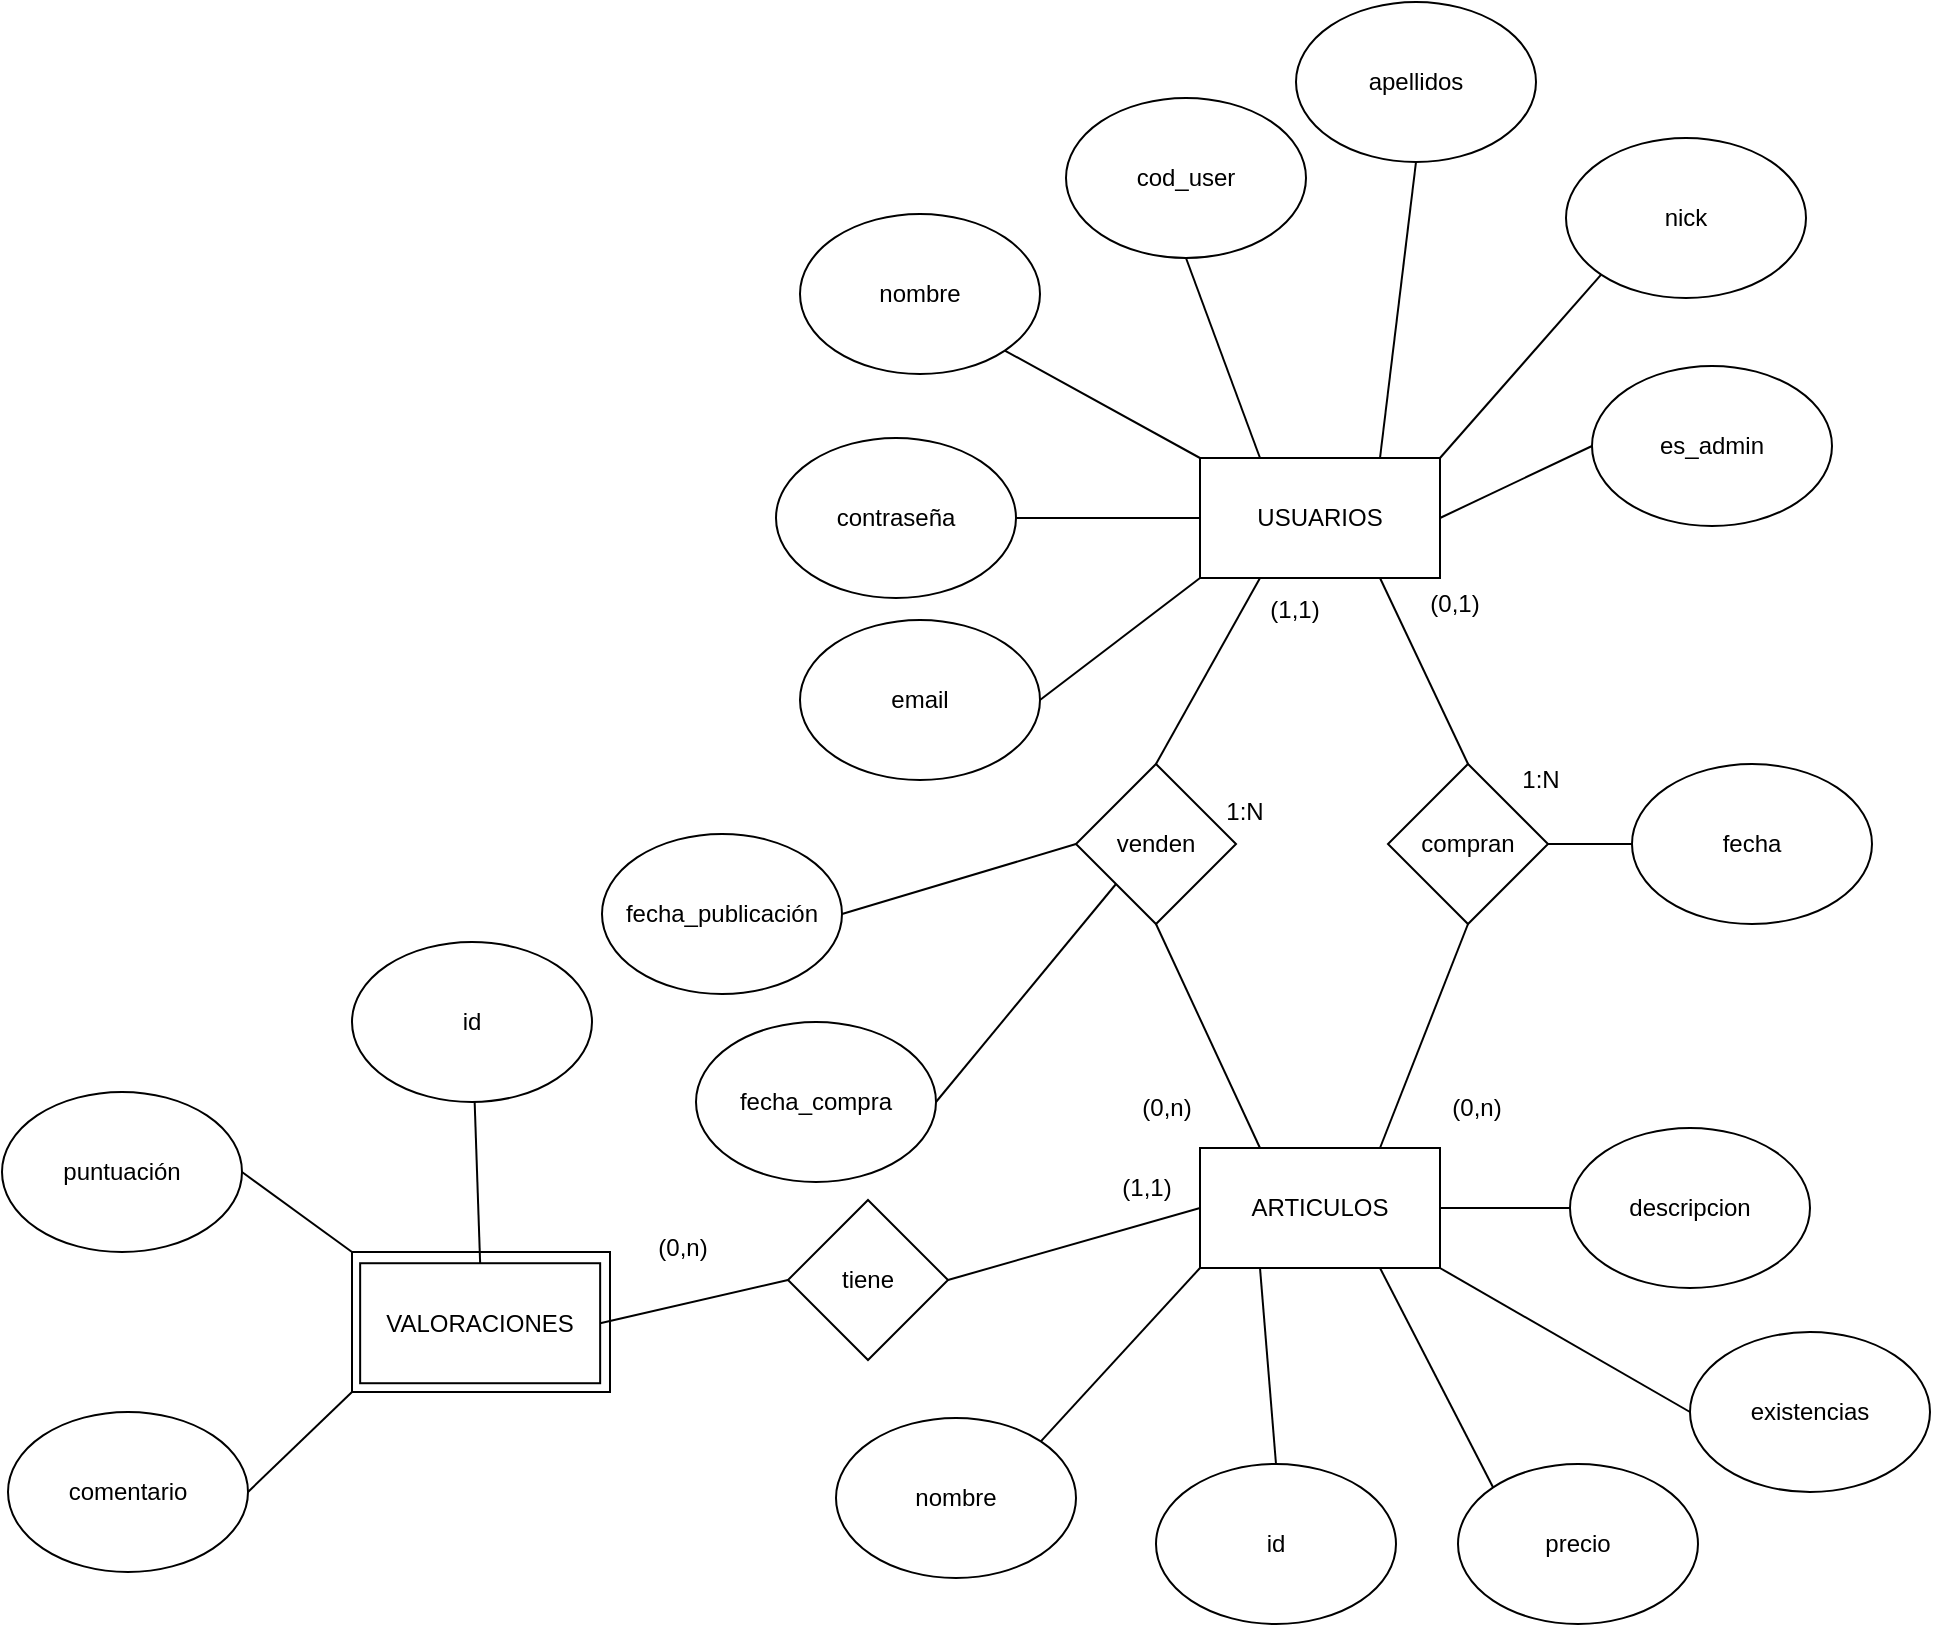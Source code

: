 <mxfile version="26.2.5">
  <diagram name="Página-1" id="M2I5UDRQztZZty1L7SRt">
    <mxGraphModel dx="2206" dy="1608" grid="0" gridSize="10" guides="1" tooltips="1" connect="1" arrows="1" fold="1" page="0" pageScale="1" pageWidth="827" pageHeight="1169" math="0" shadow="0">
      <root>
        <mxCell id="0" />
        <mxCell id="1" parent="0" />
        <mxCell id="SCX-bzKyjDbv6HGBtr-9-63" style="edgeStyle=none;shape=connector;curved=1;rounded=0;orthogonalLoop=1;jettySize=auto;html=1;exitX=0;exitY=0;exitDx=0;exitDy=0;entryX=1;entryY=0.5;entryDx=0;entryDy=0;strokeColor=default;align=center;verticalAlign=middle;fontFamily=Helvetica;fontSize=12;fontColor=default;labelBackgroundColor=default;startFill=0;startSize=8;endArrow=none;endSize=8;" edge="1" parent="1" source="SCX-bzKyjDbv6HGBtr-9-62" target="SCX-bzKyjDbv6HGBtr-9-61">
          <mxGeometry relative="1" as="geometry" />
        </mxCell>
        <mxCell id="SCX-bzKyjDbv6HGBtr-9-65" style="edgeStyle=none;shape=connector;curved=1;rounded=0;orthogonalLoop=1;jettySize=auto;html=1;exitX=0;exitY=1;exitDx=0;exitDy=0;entryX=1;entryY=0.5;entryDx=0;entryDy=0;strokeColor=default;align=center;verticalAlign=middle;fontFamily=Helvetica;fontSize=12;fontColor=default;labelBackgroundColor=default;startFill=0;startSize=8;endArrow=none;endSize=8;" edge="1" parent="1" source="SCX-bzKyjDbv6HGBtr-9-62" target="SCX-bzKyjDbv6HGBtr-9-64">
          <mxGeometry relative="1" as="geometry" />
        </mxCell>
        <mxCell id="SCX-bzKyjDbv6HGBtr-9-62" value="" style="rounded=0;whiteSpace=wrap;html=1;fontFamily=Helvetica;fontSize=12;fontColor=default;labelBackgroundColor=default;" vertex="1" parent="1">
          <mxGeometry x="73" y="541" width="129" height="70" as="geometry" />
        </mxCell>
        <mxCell id="SCX-bzKyjDbv6HGBtr-9-8" style="edgeStyle=none;shape=connector;curved=1;rounded=0;orthogonalLoop=1;jettySize=auto;html=1;exitX=0;exitY=0;exitDx=0;exitDy=0;entryX=1;entryY=1;entryDx=0;entryDy=0;strokeColor=default;align=center;verticalAlign=middle;fontFamily=Helvetica;fontSize=12;fontColor=default;labelBackgroundColor=default;startFill=0;startSize=8;endArrow=none;endSize=8;" edge="1" parent="1" source="SCX-bzKyjDbv6HGBtr-9-1" target="SCX-bzKyjDbv6HGBtr-9-7">
          <mxGeometry relative="1" as="geometry" />
        </mxCell>
        <mxCell id="SCX-bzKyjDbv6HGBtr-9-10" style="edgeStyle=none;shape=connector;curved=1;rounded=0;orthogonalLoop=1;jettySize=auto;html=1;exitX=0.25;exitY=0;exitDx=0;exitDy=0;entryX=0.5;entryY=1;entryDx=0;entryDy=0;strokeColor=default;align=center;verticalAlign=middle;fontFamily=Helvetica;fontSize=12;fontColor=default;labelBackgroundColor=default;startFill=0;startSize=8;endArrow=none;endSize=8;" edge="1" parent="1" source="SCX-bzKyjDbv6HGBtr-9-1" target="SCX-bzKyjDbv6HGBtr-9-9">
          <mxGeometry relative="1" as="geometry" />
        </mxCell>
        <mxCell id="SCX-bzKyjDbv6HGBtr-9-25" style="edgeStyle=none;shape=connector;curved=1;rounded=0;orthogonalLoop=1;jettySize=auto;html=1;exitX=0.5;exitY=1;exitDx=0;exitDy=0;entryX=0.25;entryY=0;entryDx=0;entryDy=0;strokeColor=default;align=center;verticalAlign=middle;fontFamily=Helvetica;fontSize=12;fontColor=default;labelBackgroundColor=default;startFill=0;startSize=8;endArrow=none;endSize=8;" edge="1" parent="1" source="SCX-bzKyjDbv6HGBtr-9-26" target="SCX-bzKyjDbv6HGBtr-9-24">
          <mxGeometry relative="1" as="geometry" />
        </mxCell>
        <mxCell id="SCX-bzKyjDbv6HGBtr-9-29" style="edgeStyle=none;shape=connector;curved=1;rounded=0;orthogonalLoop=1;jettySize=auto;html=1;exitX=0.75;exitY=1;exitDx=0;exitDy=0;entryX=0.5;entryY=0;entryDx=0;entryDy=0;strokeColor=default;align=center;verticalAlign=middle;fontFamily=Helvetica;fontSize=12;fontColor=default;labelBackgroundColor=default;startFill=0;startSize=8;endArrow=none;endSize=8;" edge="1" parent="1" source="SCX-bzKyjDbv6HGBtr-9-1" target="SCX-bzKyjDbv6HGBtr-9-28">
          <mxGeometry relative="1" as="geometry" />
        </mxCell>
        <mxCell id="SCX-bzKyjDbv6HGBtr-9-1" value="USUARIOS" style="rounded=0;whiteSpace=wrap;html=1;" vertex="1" parent="1">
          <mxGeometry x="497" y="144" width="120" height="60" as="geometry" />
        </mxCell>
        <mxCell id="SCX-bzKyjDbv6HGBtr-9-7" value="nombre" style="ellipse;whiteSpace=wrap;html=1;fontFamily=Helvetica;fontSize=12;fontColor=default;labelBackgroundColor=default;" vertex="1" parent="1">
          <mxGeometry x="297" y="22" width="120" height="80" as="geometry" />
        </mxCell>
        <mxCell id="SCX-bzKyjDbv6HGBtr-9-9" value="cod_user" style="ellipse;whiteSpace=wrap;html=1;fontFamily=Helvetica;fontSize=12;fontColor=default;labelBackgroundColor=default;" vertex="1" parent="1">
          <mxGeometry x="430" y="-36" width="120" height="80" as="geometry" />
        </mxCell>
        <mxCell id="SCX-bzKyjDbv6HGBtr-9-17" style="edgeStyle=none;shape=connector;curved=1;rounded=0;orthogonalLoop=1;jettySize=auto;html=1;exitX=1;exitY=0.5;exitDx=0;exitDy=0;entryX=0;entryY=0.5;entryDx=0;entryDy=0;strokeColor=default;align=center;verticalAlign=middle;fontFamily=Helvetica;fontSize=12;fontColor=default;labelBackgroundColor=default;startFill=0;startSize=8;endArrow=none;endSize=8;" edge="1" parent="1" source="SCX-bzKyjDbv6HGBtr-9-16" target="SCX-bzKyjDbv6HGBtr-9-1">
          <mxGeometry relative="1" as="geometry" />
        </mxCell>
        <mxCell id="SCX-bzKyjDbv6HGBtr-9-16" value="contraseña" style="ellipse;whiteSpace=wrap;html=1;fontFamily=Helvetica;fontSize=12;fontColor=default;labelBackgroundColor=default;" vertex="1" parent="1">
          <mxGeometry x="285" y="134" width="120" height="80" as="geometry" />
        </mxCell>
        <mxCell id="SCX-bzKyjDbv6HGBtr-9-19" style="edgeStyle=none;shape=connector;curved=1;rounded=0;orthogonalLoop=1;jettySize=auto;html=1;exitX=1;exitY=0.5;exitDx=0;exitDy=0;entryX=0;entryY=1;entryDx=0;entryDy=0;strokeColor=default;align=center;verticalAlign=middle;fontFamily=Helvetica;fontSize=12;fontColor=default;labelBackgroundColor=default;startFill=0;startSize=8;endArrow=none;endSize=8;" edge="1" parent="1" source="SCX-bzKyjDbv6HGBtr-9-18" target="SCX-bzKyjDbv6HGBtr-9-1">
          <mxGeometry relative="1" as="geometry" />
        </mxCell>
        <mxCell id="SCX-bzKyjDbv6HGBtr-9-18" value="email" style="ellipse;whiteSpace=wrap;html=1;fontFamily=Helvetica;fontSize=12;fontColor=default;labelBackgroundColor=default;" vertex="1" parent="1">
          <mxGeometry x="297" y="225" width="120" height="80" as="geometry" />
        </mxCell>
        <mxCell id="SCX-bzKyjDbv6HGBtr-9-21" style="edgeStyle=none;shape=connector;curved=1;rounded=0;orthogonalLoop=1;jettySize=auto;html=1;exitX=0.5;exitY=1;exitDx=0;exitDy=0;entryX=0.75;entryY=0;entryDx=0;entryDy=0;strokeColor=default;align=center;verticalAlign=middle;fontFamily=Helvetica;fontSize=12;fontColor=default;labelBackgroundColor=default;startFill=0;startSize=8;endArrow=none;endSize=8;" edge="1" parent="1" source="SCX-bzKyjDbv6HGBtr-9-20" target="SCX-bzKyjDbv6HGBtr-9-1">
          <mxGeometry relative="1" as="geometry" />
        </mxCell>
        <mxCell id="SCX-bzKyjDbv6HGBtr-9-20" value="apellidos" style="ellipse;whiteSpace=wrap;html=1;fontFamily=Helvetica;fontSize=12;fontColor=default;labelBackgroundColor=default;" vertex="1" parent="1">
          <mxGeometry x="545" y="-84" width="120" height="80" as="geometry" />
        </mxCell>
        <mxCell id="SCX-bzKyjDbv6HGBtr-9-23" style="edgeStyle=none;shape=connector;curved=1;rounded=0;orthogonalLoop=1;jettySize=auto;html=1;exitX=0;exitY=1;exitDx=0;exitDy=0;entryX=1;entryY=0;entryDx=0;entryDy=0;strokeColor=default;align=center;verticalAlign=middle;fontFamily=Helvetica;fontSize=12;fontColor=default;labelBackgroundColor=default;startFill=0;startSize=8;endArrow=none;endSize=8;" edge="1" parent="1" source="SCX-bzKyjDbv6HGBtr-9-22" target="SCX-bzKyjDbv6HGBtr-9-1">
          <mxGeometry relative="1" as="geometry" />
        </mxCell>
        <mxCell id="SCX-bzKyjDbv6HGBtr-9-22" value="nick" style="ellipse;whiteSpace=wrap;html=1;fontFamily=Helvetica;fontSize=12;fontColor=default;labelBackgroundColor=default;" vertex="1" parent="1">
          <mxGeometry x="680" y="-16" width="120" height="80" as="geometry" />
        </mxCell>
        <mxCell id="SCX-bzKyjDbv6HGBtr-9-36" style="edgeStyle=none;shape=connector;curved=1;rounded=0;orthogonalLoop=1;jettySize=auto;html=1;exitX=0;exitY=1;exitDx=0;exitDy=0;entryX=1;entryY=0;entryDx=0;entryDy=0;strokeColor=default;align=center;verticalAlign=middle;fontFamily=Helvetica;fontSize=12;fontColor=default;labelBackgroundColor=default;startFill=0;startSize=8;endArrow=none;endSize=8;" edge="1" parent="1" source="SCX-bzKyjDbv6HGBtr-9-24" target="SCX-bzKyjDbv6HGBtr-9-35">
          <mxGeometry relative="1" as="geometry" />
        </mxCell>
        <mxCell id="SCX-bzKyjDbv6HGBtr-9-47" style="edgeStyle=none;shape=connector;curved=1;rounded=0;orthogonalLoop=1;jettySize=auto;html=1;exitX=1;exitY=0.5;exitDx=0;exitDy=0;entryX=0;entryY=0.5;entryDx=0;entryDy=0;strokeColor=default;align=center;verticalAlign=middle;fontFamily=Helvetica;fontSize=12;fontColor=default;labelBackgroundColor=default;startFill=0;startSize=8;endArrow=none;endSize=8;" edge="1" parent="1" source="SCX-bzKyjDbv6HGBtr-9-24" target="SCX-bzKyjDbv6HGBtr-9-46">
          <mxGeometry relative="1" as="geometry" />
        </mxCell>
        <mxCell id="SCX-bzKyjDbv6HGBtr-9-53" style="edgeStyle=none;shape=connector;curved=1;rounded=0;orthogonalLoop=1;jettySize=auto;html=1;exitX=0;exitY=0.5;exitDx=0;exitDy=0;strokeColor=default;align=center;verticalAlign=middle;fontFamily=Helvetica;fontSize=12;fontColor=default;labelBackgroundColor=default;startFill=0;startSize=8;endArrow=none;endSize=8;entryX=1;entryY=0.5;entryDx=0;entryDy=0;" edge="1" parent="1" source="SCX-bzKyjDbv6HGBtr-9-55" target="SCX-bzKyjDbv6HGBtr-9-54">
          <mxGeometry relative="1" as="geometry">
            <mxPoint x="191" y="580" as="targetPoint" />
          </mxGeometry>
        </mxCell>
        <mxCell id="SCX-bzKyjDbv6HGBtr-9-24" value="ARTICULOS" style="rounded=0;whiteSpace=wrap;html=1;fontFamily=Helvetica;fontSize=12;fontColor=default;labelBackgroundColor=default;" vertex="1" parent="1">
          <mxGeometry x="497" y="489" width="120" height="60" as="geometry" />
        </mxCell>
        <mxCell id="SCX-bzKyjDbv6HGBtr-9-27" value="" style="edgeStyle=none;shape=connector;curved=1;rounded=0;orthogonalLoop=1;jettySize=auto;html=1;exitX=0.25;exitY=1;exitDx=0;exitDy=0;entryX=0.5;entryY=0;entryDx=0;entryDy=0;strokeColor=default;align=center;verticalAlign=middle;fontFamily=Helvetica;fontSize=12;fontColor=default;labelBackgroundColor=default;startFill=0;startSize=8;endArrow=none;endSize=8;" edge="1" parent="1" source="SCX-bzKyjDbv6HGBtr-9-1" target="SCX-bzKyjDbv6HGBtr-9-26">
          <mxGeometry relative="1" as="geometry">
            <mxPoint x="557" y="204" as="sourcePoint" />
            <mxPoint x="557" y="489" as="targetPoint" />
          </mxGeometry>
        </mxCell>
        <mxCell id="SCX-bzKyjDbv6HGBtr-9-42" style="edgeStyle=none;shape=connector;curved=1;rounded=0;orthogonalLoop=1;jettySize=auto;html=1;exitX=0;exitY=0.5;exitDx=0;exitDy=0;entryX=1;entryY=0.5;entryDx=0;entryDy=0;strokeColor=default;align=center;verticalAlign=middle;fontFamily=Helvetica;fontSize=12;fontColor=default;labelBackgroundColor=default;startFill=0;startSize=8;endArrow=none;endSize=8;" edge="1" parent="1" source="SCX-bzKyjDbv6HGBtr-9-26" target="SCX-bzKyjDbv6HGBtr-9-41">
          <mxGeometry relative="1" as="geometry" />
        </mxCell>
        <mxCell id="SCX-bzKyjDbv6HGBtr-9-44" style="edgeStyle=none;shape=connector;curved=1;rounded=0;orthogonalLoop=1;jettySize=auto;html=1;exitX=0;exitY=1;exitDx=0;exitDy=0;entryX=1;entryY=0.5;entryDx=0;entryDy=0;strokeColor=default;align=center;verticalAlign=middle;fontFamily=Helvetica;fontSize=12;fontColor=default;labelBackgroundColor=default;startFill=0;startSize=8;endArrow=none;endSize=8;" edge="1" parent="1" source="SCX-bzKyjDbv6HGBtr-9-26" target="SCX-bzKyjDbv6HGBtr-9-43">
          <mxGeometry relative="1" as="geometry" />
        </mxCell>
        <mxCell id="SCX-bzKyjDbv6HGBtr-9-26" value="venden" style="rhombus;whiteSpace=wrap;html=1;fontFamily=Helvetica;fontSize=12;fontColor=default;labelBackgroundColor=default;" vertex="1" parent="1">
          <mxGeometry x="435" y="297" width="80" height="80" as="geometry" />
        </mxCell>
        <mxCell id="SCX-bzKyjDbv6HGBtr-9-30" style="edgeStyle=none;shape=connector;curved=1;rounded=0;orthogonalLoop=1;jettySize=auto;html=1;exitX=0.5;exitY=1;exitDx=0;exitDy=0;entryX=0.75;entryY=0;entryDx=0;entryDy=0;strokeColor=default;align=center;verticalAlign=middle;fontFamily=Helvetica;fontSize=12;fontColor=default;labelBackgroundColor=default;startFill=0;startSize=8;endArrow=none;endSize=8;" edge="1" parent="1" source="SCX-bzKyjDbv6HGBtr-9-28" target="SCX-bzKyjDbv6HGBtr-9-24">
          <mxGeometry relative="1" as="geometry" />
        </mxCell>
        <mxCell id="SCX-bzKyjDbv6HGBtr-9-40" style="edgeStyle=none;shape=connector;curved=1;rounded=0;orthogonalLoop=1;jettySize=auto;html=1;entryX=0;entryY=0.5;entryDx=0;entryDy=0;strokeColor=default;align=center;verticalAlign=middle;fontFamily=Helvetica;fontSize=12;fontColor=default;labelBackgroundColor=default;startFill=0;startSize=8;endArrow=none;endSize=8;" edge="1" parent="1" source="SCX-bzKyjDbv6HGBtr-9-28" target="SCX-bzKyjDbv6HGBtr-9-39">
          <mxGeometry relative="1" as="geometry" />
        </mxCell>
        <mxCell id="SCX-bzKyjDbv6HGBtr-9-28" value="compran" style="rhombus;whiteSpace=wrap;html=1;fontFamily=Helvetica;fontSize=12;fontColor=default;labelBackgroundColor=default;" vertex="1" parent="1">
          <mxGeometry x="591" y="297" width="80" height="80" as="geometry" />
        </mxCell>
        <mxCell id="SCX-bzKyjDbv6HGBtr-9-31" value="(0,n)" style="text;html=1;align=center;verticalAlign=middle;resizable=0;points=[];autosize=1;strokeColor=none;fillColor=none;fontSize=12;fontFamily=Helvetica;fontColor=default;labelBackgroundColor=default;" vertex="1" parent="1">
          <mxGeometry x="458" y="456" width="43" height="26" as="geometry" />
        </mxCell>
        <mxCell id="SCX-bzKyjDbv6HGBtr-9-32" value="(0,n)" style="text;html=1;align=center;verticalAlign=middle;resizable=0;points=[];autosize=1;strokeColor=none;fillColor=none;fontSize=12;fontFamily=Helvetica;fontColor=default;labelBackgroundColor=default;" vertex="1" parent="1">
          <mxGeometry x="613" y="456" width="43" height="26" as="geometry" />
        </mxCell>
        <mxCell id="SCX-bzKyjDbv6HGBtr-9-33" value="(1,1)" style="text;html=1;align=center;verticalAlign=middle;resizable=0;points=[];autosize=1;strokeColor=none;fillColor=none;fontSize=12;fontFamily=Helvetica;fontColor=default;labelBackgroundColor=default;" vertex="1" parent="1">
          <mxGeometry x="522" y="207" width="43" height="26" as="geometry" />
        </mxCell>
        <mxCell id="SCX-bzKyjDbv6HGBtr-9-34" value="(0,1)" style="text;html=1;align=center;verticalAlign=middle;resizable=0;points=[];autosize=1;strokeColor=none;fillColor=none;fontSize=12;fontFamily=Helvetica;fontColor=default;labelBackgroundColor=default;" vertex="1" parent="1">
          <mxGeometry x="602" y="204" width="43" height="26" as="geometry" />
        </mxCell>
        <mxCell id="SCX-bzKyjDbv6HGBtr-9-35" value="nombre" style="ellipse;whiteSpace=wrap;html=1;fontFamily=Helvetica;fontSize=12;fontColor=default;labelBackgroundColor=default;" vertex="1" parent="1">
          <mxGeometry x="315" y="624" width="120" height="80" as="geometry" />
        </mxCell>
        <mxCell id="SCX-bzKyjDbv6HGBtr-9-50" style="edgeStyle=none;shape=connector;curved=1;rounded=0;orthogonalLoop=1;jettySize=auto;html=1;exitX=0.5;exitY=0;exitDx=0;exitDy=0;entryX=0.25;entryY=1;entryDx=0;entryDy=0;strokeColor=default;align=center;verticalAlign=middle;fontFamily=Helvetica;fontSize=12;fontColor=default;labelBackgroundColor=default;startFill=0;startSize=8;endArrow=none;endSize=8;" edge="1" parent="1" source="SCX-bzKyjDbv6HGBtr-9-37" target="SCX-bzKyjDbv6HGBtr-9-24">
          <mxGeometry relative="1" as="geometry" />
        </mxCell>
        <mxCell id="SCX-bzKyjDbv6HGBtr-9-37" value="id" style="ellipse;whiteSpace=wrap;html=1;fontFamily=Helvetica;fontSize=12;fontColor=default;labelBackgroundColor=default;" vertex="1" parent="1">
          <mxGeometry x="475" y="647" width="120" height="80" as="geometry" />
        </mxCell>
        <mxCell id="SCX-bzKyjDbv6HGBtr-9-49" style="edgeStyle=none;shape=connector;curved=1;rounded=0;orthogonalLoop=1;jettySize=auto;html=1;exitX=0;exitY=0;exitDx=0;exitDy=0;entryX=0.75;entryY=1;entryDx=0;entryDy=0;strokeColor=default;align=center;verticalAlign=middle;fontFamily=Helvetica;fontSize=12;fontColor=default;labelBackgroundColor=default;startFill=0;startSize=8;endArrow=none;endSize=8;" edge="1" parent="1" source="SCX-bzKyjDbv6HGBtr-9-38" target="SCX-bzKyjDbv6HGBtr-9-24">
          <mxGeometry relative="1" as="geometry" />
        </mxCell>
        <mxCell id="SCX-bzKyjDbv6HGBtr-9-38" value="precio" style="ellipse;whiteSpace=wrap;html=1;fontFamily=Helvetica;fontSize=12;fontColor=default;labelBackgroundColor=default;" vertex="1" parent="1">
          <mxGeometry x="626" y="647" width="120" height="80" as="geometry" />
        </mxCell>
        <mxCell id="SCX-bzKyjDbv6HGBtr-9-39" value="fecha" style="ellipse;whiteSpace=wrap;html=1;fontFamily=Helvetica;fontSize=12;fontColor=default;labelBackgroundColor=default;" vertex="1" parent="1">
          <mxGeometry x="713" y="297" width="120" height="80" as="geometry" />
        </mxCell>
        <mxCell id="SCX-bzKyjDbv6HGBtr-9-41" value="fecha_publicación" style="ellipse;whiteSpace=wrap;html=1;fontFamily=Helvetica;fontSize=12;fontColor=default;labelBackgroundColor=default;" vertex="1" parent="1">
          <mxGeometry x="198" y="332" width="120" height="80" as="geometry" />
        </mxCell>
        <mxCell id="SCX-bzKyjDbv6HGBtr-9-43" value="fecha_compra" style="ellipse;whiteSpace=wrap;html=1;fontFamily=Helvetica;fontSize=12;fontColor=default;labelBackgroundColor=default;" vertex="1" parent="1">
          <mxGeometry x="245" y="426" width="120" height="80" as="geometry" />
        </mxCell>
        <mxCell id="SCX-bzKyjDbv6HGBtr-9-48" style="edgeStyle=none;shape=connector;curved=1;rounded=0;orthogonalLoop=1;jettySize=auto;html=1;exitX=0;exitY=0.5;exitDx=0;exitDy=0;entryX=1;entryY=1;entryDx=0;entryDy=0;strokeColor=default;align=center;verticalAlign=middle;fontFamily=Helvetica;fontSize=12;fontColor=default;labelBackgroundColor=default;startFill=0;startSize=8;endArrow=none;endSize=8;" edge="1" parent="1" source="SCX-bzKyjDbv6HGBtr-9-45" target="SCX-bzKyjDbv6HGBtr-9-24">
          <mxGeometry relative="1" as="geometry" />
        </mxCell>
        <mxCell id="SCX-bzKyjDbv6HGBtr-9-45" value="existencias" style="ellipse;whiteSpace=wrap;html=1;fontFamily=Helvetica;fontSize=12;fontColor=default;labelBackgroundColor=default;" vertex="1" parent="1">
          <mxGeometry x="742" y="581" width="120" height="80" as="geometry" />
        </mxCell>
        <mxCell id="SCX-bzKyjDbv6HGBtr-9-46" value="descripcion" style="ellipse;whiteSpace=wrap;html=1;fontFamily=Helvetica;fontSize=12;fontColor=default;labelBackgroundColor=default;" vertex="1" parent="1">
          <mxGeometry x="682" y="479" width="120" height="80" as="geometry" />
        </mxCell>
        <mxCell id="SCX-bzKyjDbv6HGBtr-9-52" style="edgeStyle=none;shape=connector;curved=1;rounded=0;orthogonalLoop=1;jettySize=auto;html=1;exitX=0;exitY=0.5;exitDx=0;exitDy=0;entryX=1;entryY=0.5;entryDx=0;entryDy=0;strokeColor=default;align=center;verticalAlign=middle;fontFamily=Helvetica;fontSize=12;fontColor=default;labelBackgroundColor=default;startFill=0;startSize=8;endArrow=none;endSize=8;" edge="1" parent="1" source="SCX-bzKyjDbv6HGBtr-9-51" target="SCX-bzKyjDbv6HGBtr-9-1">
          <mxGeometry relative="1" as="geometry" />
        </mxCell>
        <mxCell id="SCX-bzKyjDbv6HGBtr-9-51" value="es_admin" style="ellipse;whiteSpace=wrap;html=1;fontFamily=Helvetica;fontSize=12;fontColor=default;labelBackgroundColor=default;" vertex="1" parent="1">
          <mxGeometry x="693" y="98" width="120" height="80" as="geometry" />
        </mxCell>
        <mxCell id="SCX-bzKyjDbv6HGBtr-9-54" value="VALORACIONES" style="rounded=0;whiteSpace=wrap;html=1;fontFamily=Helvetica;fontSize=12;fontColor=default;labelBackgroundColor=default;" vertex="1" parent="1">
          <mxGeometry x="77.077" y="546.615" width="120" height="60" as="geometry" />
        </mxCell>
        <mxCell id="SCX-bzKyjDbv6HGBtr-9-56" value="" style="edgeStyle=none;shape=connector;curved=1;rounded=0;orthogonalLoop=1;jettySize=auto;html=1;exitX=0;exitY=0.5;exitDx=0;exitDy=0;strokeColor=default;align=center;verticalAlign=middle;fontFamily=Helvetica;fontSize=12;fontColor=default;labelBackgroundColor=default;startFill=0;startSize=8;endArrow=none;endSize=8;entryX=1;entryY=0.5;entryDx=0;entryDy=0;" edge="1" parent="1" source="SCX-bzKyjDbv6HGBtr-9-24" target="SCX-bzKyjDbv6HGBtr-9-55">
          <mxGeometry relative="1" as="geometry">
            <mxPoint x="197" y="577" as="targetPoint" />
            <mxPoint x="497" y="519" as="sourcePoint" />
          </mxGeometry>
        </mxCell>
        <mxCell id="SCX-bzKyjDbv6HGBtr-9-55" value="tiene" style="rhombus;whiteSpace=wrap;html=1;fontFamily=Helvetica;fontSize=12;fontColor=default;labelBackgroundColor=default;" vertex="1" parent="1">
          <mxGeometry x="291" y="515" width="80" height="80" as="geometry" />
        </mxCell>
        <mxCell id="SCX-bzKyjDbv6HGBtr-9-57" value="(0,n)" style="text;html=1;align=center;verticalAlign=middle;resizable=0;points=[];autosize=1;strokeColor=none;fillColor=none;fontSize=12;fontFamily=Helvetica;fontColor=default;labelBackgroundColor=default;" vertex="1" parent="1">
          <mxGeometry x="216.5" y="525.5" width="43" height="26" as="geometry" />
        </mxCell>
        <mxCell id="SCX-bzKyjDbv6HGBtr-9-58" value="1:N" style="text;html=1;align=center;verticalAlign=middle;resizable=0;points=[];autosize=1;strokeColor=none;fillColor=none;fontSize=12;fontFamily=Helvetica;fontColor=default;labelBackgroundColor=default;" vertex="1" parent="1">
          <mxGeometry x="500.5" y="307.5" width="37" height="26" as="geometry" />
        </mxCell>
        <mxCell id="SCX-bzKyjDbv6HGBtr-9-59" value="1:N" style="text;html=1;align=center;verticalAlign=middle;resizable=0;points=[];autosize=1;strokeColor=none;fillColor=none;fontSize=12;fontFamily=Helvetica;fontColor=default;labelBackgroundColor=default;" vertex="1" parent="1">
          <mxGeometry x="648" y="292" width="37" height="26" as="geometry" />
        </mxCell>
        <mxCell id="SCX-bzKyjDbv6HGBtr-9-60" value="(1,1)" style="text;html=1;align=center;verticalAlign=middle;resizable=0;points=[];autosize=1;strokeColor=none;fillColor=none;fontSize=12;fontFamily=Helvetica;fontColor=default;labelBackgroundColor=default;" vertex="1" parent="1">
          <mxGeometry x="448" y="496" width="43" height="26" as="geometry" />
        </mxCell>
        <mxCell id="SCX-bzKyjDbv6HGBtr-9-61" value="puntuación" style="ellipse;whiteSpace=wrap;html=1;fontFamily=Helvetica;fontSize=12;fontColor=default;labelBackgroundColor=default;" vertex="1" parent="1">
          <mxGeometry x="-102" y="461" width="120" height="80" as="geometry" />
        </mxCell>
        <mxCell id="SCX-bzKyjDbv6HGBtr-9-64" value="comentario" style="ellipse;whiteSpace=wrap;html=1;fontFamily=Helvetica;fontSize=12;fontColor=default;labelBackgroundColor=default;" vertex="1" parent="1">
          <mxGeometry x="-99" y="621" width="120" height="80" as="geometry" />
        </mxCell>
        <mxCell id="SCX-bzKyjDbv6HGBtr-9-67" style="edgeStyle=none;shape=connector;curved=1;rounded=0;orthogonalLoop=1;jettySize=auto;html=1;entryX=0.5;entryY=0;entryDx=0;entryDy=0;strokeColor=default;align=center;verticalAlign=middle;fontFamily=Helvetica;fontSize=12;fontColor=default;labelBackgroundColor=default;startFill=0;startSize=8;endArrow=none;endSize=8;" edge="1" parent="1" source="SCX-bzKyjDbv6HGBtr-9-66" target="SCX-bzKyjDbv6HGBtr-9-54">
          <mxGeometry relative="1" as="geometry" />
        </mxCell>
        <mxCell id="SCX-bzKyjDbv6HGBtr-9-66" value="id" style="ellipse;whiteSpace=wrap;html=1;fontFamily=Helvetica;fontSize=12;fontColor=default;labelBackgroundColor=default;" vertex="1" parent="1">
          <mxGeometry x="73" y="386" width="120" height="80" as="geometry" />
        </mxCell>
      </root>
    </mxGraphModel>
  </diagram>
</mxfile>
